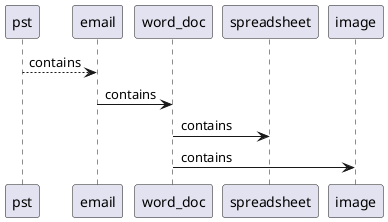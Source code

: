 @startuml
pst-->email : contains
email->word_doc : contains
word_doc->spreadsheet : contains
word_doc->image : contains
@enduml